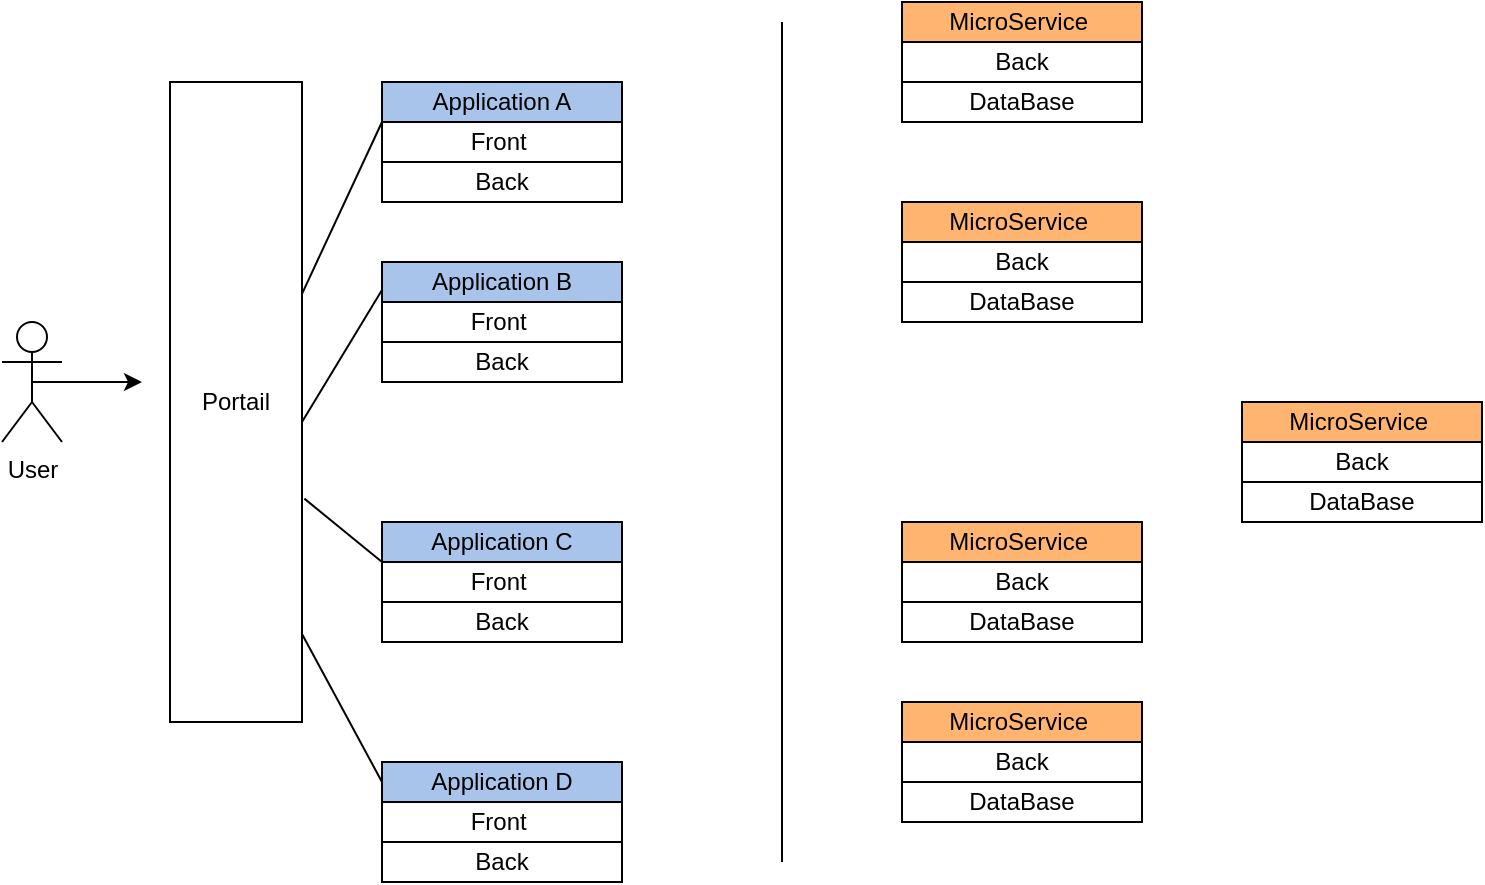 <mxfile version="13.8.9-1" type="github">
  <diagram id="q87qz0QwqE8sBQXYNTOX" name="Page-1">
    <mxGraphModel dx="1038" dy="548" grid="1" gridSize="10" guides="1" tooltips="1" connect="1" arrows="1" fold="1" page="1" pageScale="1" pageWidth="827" pageHeight="1169" math="0" shadow="0">
      <root>
        <mxCell id="0" />
        <mxCell id="1" parent="0" />
        <mxCell id="-Fz0O9VPjYnXU61P3-lc-1" value="Application A" style="rounded=0;whiteSpace=wrap;html=1;fillColor=#A9C4EB;" parent="1" vertex="1">
          <mxGeometry x="240" y="50" width="120" height="20" as="geometry" />
        </mxCell>
        <mxCell id="-Fz0O9VPjYnXU61P3-lc-2" value="User" style="shape=umlActor;verticalLabelPosition=bottom;verticalAlign=top;html=1;outlineConnect=0;" parent="1" vertex="1">
          <mxGeometry x="50" y="170" width="30" height="60" as="geometry" />
        </mxCell>
        <mxCell id="-Fz0O9VPjYnXU61P3-lc-5" value="" style="endArrow=classic;html=1;exitX=0.5;exitY=0.5;exitDx=0;exitDy=0;exitPerimeter=0;" parent="1" source="-Fz0O9VPjYnXU61P3-lc-2" edge="1">
          <mxGeometry width="50" height="50" relative="1" as="geometry">
            <mxPoint x="390" y="300" as="sourcePoint" />
            <mxPoint x="120" y="200" as="targetPoint" />
          </mxGeometry>
        </mxCell>
        <mxCell id="-Fz0O9VPjYnXU61P3-lc-10" style="edgeStyle=orthogonalEdgeStyle;rounded=0;orthogonalLoop=1;jettySize=auto;html=1;exitX=0.5;exitY=1;exitDx=0;exitDy=0;" parent="1" edge="1">
          <mxGeometry relative="1" as="geometry">
            <mxPoint x="745" y="200" as="sourcePoint" />
            <mxPoint x="745" y="200" as="targetPoint" />
          </mxGeometry>
        </mxCell>
        <mxCell id="-Fz0O9VPjYnXU61P3-lc-11" value="Portail" style="rounded=0;whiteSpace=wrap;html=1;" parent="1" vertex="1">
          <mxGeometry x="134" y="50" width="66" height="320" as="geometry" />
        </mxCell>
        <mxCell id="-Fz0O9VPjYnXU61P3-lc-12" value="Front&amp;nbsp;" style="rounded=0;whiteSpace=wrap;html=1;" parent="1" vertex="1">
          <mxGeometry x="240" y="70" width="120" height="20" as="geometry" />
        </mxCell>
        <mxCell id="-Fz0O9VPjYnXU61P3-lc-13" value="Back" style="rounded=0;whiteSpace=wrap;html=1;" parent="1" vertex="1">
          <mxGeometry x="240" y="90" width="120" height="20" as="geometry" />
        </mxCell>
        <mxCell id="-Fz0O9VPjYnXU61P3-lc-14" value="Application B" style="rounded=0;whiteSpace=wrap;html=1;fillColor=#A9C4EB;" parent="1" vertex="1">
          <mxGeometry x="240" y="140" width="120" height="20" as="geometry" />
        </mxCell>
        <mxCell id="-Fz0O9VPjYnXU61P3-lc-15" value="Front&amp;nbsp;" style="rounded=0;whiteSpace=wrap;html=1;" parent="1" vertex="1">
          <mxGeometry x="240" y="160" width="120" height="20" as="geometry" />
        </mxCell>
        <mxCell id="-Fz0O9VPjYnXU61P3-lc-16" value="Back" style="rounded=0;whiteSpace=wrap;html=1;" parent="1" vertex="1">
          <mxGeometry x="240" y="180" width="120" height="20" as="geometry" />
        </mxCell>
        <mxCell id="-Fz0O9VPjYnXU61P3-lc-19" value="Back" style="rounded=0;whiteSpace=wrap;html=1;" parent="1" vertex="1">
          <mxGeometry x="240" y="310" width="120" height="20" as="geometry" />
        </mxCell>
        <mxCell id="-Fz0O9VPjYnXU61P3-lc-20" value="Application D" style="rounded=0;whiteSpace=wrap;html=1;fillColor=#A9C4EB;" parent="1" vertex="1">
          <mxGeometry x="240" y="390" width="120" height="20" as="geometry" />
        </mxCell>
        <mxCell id="-Fz0O9VPjYnXU61P3-lc-21" value="Front&amp;nbsp;" style="rounded=0;whiteSpace=wrap;html=1;" parent="1" vertex="1">
          <mxGeometry x="240" y="410" width="120" height="20" as="geometry" />
        </mxCell>
        <mxCell id="-Fz0O9VPjYnXU61P3-lc-22" value="Back" style="rounded=0;whiteSpace=wrap;html=1;" parent="1" vertex="1">
          <mxGeometry x="240" y="430" width="120" height="20" as="geometry" />
        </mxCell>
        <mxCell id="-Fz0O9VPjYnXU61P3-lc-23" value="MicroService&amp;nbsp;" style="rounded=0;whiteSpace=wrap;html=1;fillColor=#FFB570;" parent="1" vertex="1">
          <mxGeometry x="500" y="10" width="120" height="20" as="geometry" />
        </mxCell>
        <mxCell id="-Fz0O9VPjYnXU61P3-lc-24" value="Back" style="rounded=0;whiteSpace=wrap;html=1;" parent="1" vertex="1">
          <mxGeometry x="500" y="30" width="120" height="20" as="geometry" />
        </mxCell>
        <mxCell id="-Fz0O9VPjYnXU61P3-lc-25" value="DataBase" style="rounded=0;whiteSpace=wrap;html=1;" parent="1" vertex="1">
          <mxGeometry x="500" y="50" width="120" height="20" as="geometry" />
        </mxCell>
        <mxCell id="-Fz0O9VPjYnXU61P3-lc-26" value="MicroService&amp;nbsp;" style="rounded=0;whiteSpace=wrap;html=1;fillColor=#FFB570;" parent="1" vertex="1">
          <mxGeometry x="500" y="110" width="120" height="20" as="geometry" />
        </mxCell>
        <mxCell id="-Fz0O9VPjYnXU61P3-lc-27" value="Back" style="rounded=0;whiteSpace=wrap;html=1;" parent="1" vertex="1">
          <mxGeometry x="500" y="130" width="120" height="20" as="geometry" />
        </mxCell>
        <mxCell id="-Fz0O9VPjYnXU61P3-lc-28" value="DataBase" style="rounded=0;whiteSpace=wrap;html=1;" parent="1" vertex="1">
          <mxGeometry x="500" y="150" width="120" height="20" as="geometry" />
        </mxCell>
        <mxCell id="-Fz0O9VPjYnXU61P3-lc-29" value="MicroService&amp;nbsp;" style="rounded=0;whiteSpace=wrap;html=1;fillColor=#FFB570;" parent="1" vertex="1">
          <mxGeometry x="500" y="270" width="120" height="20" as="geometry" />
        </mxCell>
        <mxCell id="-Fz0O9VPjYnXU61P3-lc-30" value="Back" style="rounded=0;whiteSpace=wrap;html=1;" parent="1" vertex="1">
          <mxGeometry x="500" y="290" width="120" height="20" as="geometry" />
        </mxCell>
        <mxCell id="-Fz0O9VPjYnXU61P3-lc-31" value="DataBase" style="rounded=0;whiteSpace=wrap;html=1;" parent="1" vertex="1">
          <mxGeometry x="500" y="310" width="120" height="20" as="geometry" />
        </mxCell>
        <mxCell id="-Fz0O9VPjYnXU61P3-lc-32" value="MicroService&amp;nbsp;" style="rounded=0;whiteSpace=wrap;html=1;fillColor=#FFB570;" parent="1" vertex="1">
          <mxGeometry x="500" y="360" width="120" height="20" as="geometry" />
        </mxCell>
        <mxCell id="-Fz0O9VPjYnXU61P3-lc-33" value="Back" style="rounded=0;whiteSpace=wrap;html=1;" parent="1" vertex="1">
          <mxGeometry x="500" y="380" width="120" height="20" as="geometry" />
        </mxCell>
        <mxCell id="-Fz0O9VPjYnXU61P3-lc-34" value="DataBase" style="rounded=0;whiteSpace=wrap;html=1;" parent="1" vertex="1">
          <mxGeometry x="500" y="400" width="120" height="20" as="geometry" />
        </mxCell>
        <mxCell id="-Fz0O9VPjYnXU61P3-lc-35" value="MicroService&amp;nbsp;" style="rounded=0;whiteSpace=wrap;html=1;fillColor=#FFB570;" parent="1" vertex="1">
          <mxGeometry x="670" y="210" width="120" height="20" as="geometry" />
        </mxCell>
        <mxCell id="-Fz0O9VPjYnXU61P3-lc-36" value="Back" style="rounded=0;whiteSpace=wrap;html=1;" parent="1" vertex="1">
          <mxGeometry x="670" y="230" width="120" height="20" as="geometry" />
        </mxCell>
        <mxCell id="-Fz0O9VPjYnXU61P3-lc-37" value="DataBase" style="rounded=0;whiteSpace=wrap;html=1;" parent="1" vertex="1">
          <mxGeometry x="670" y="250" width="120" height="20" as="geometry" />
        </mxCell>
        <mxCell id="-Fz0O9VPjYnXU61P3-lc-38" value="" style="endArrow=none;html=1;exitX=0;exitY=0.5;exitDx=0;exitDy=0;" parent="1" source="-Fz0O9VPjYnXU61P3-lc-20" edge="1">
          <mxGeometry width="50" height="50" relative="1" as="geometry">
            <mxPoint x="240" y="320" as="sourcePoint" />
            <mxPoint x="200" y="326" as="targetPoint" />
          </mxGeometry>
        </mxCell>
        <mxCell id="-Fz0O9VPjYnXU61P3-lc-39" value="" style="endArrow=none;html=1;exitX=1.018;exitY=0.651;exitDx=0;exitDy=0;exitPerimeter=0;entryX=0;entryY=1;entryDx=0;entryDy=0;" parent="1" source="-Fz0O9VPjYnXU61P3-lc-11" edge="1" target="-Fz0O9VPjYnXU61P3-lc-42">
          <mxGeometry width="50" height="50" relative="1" as="geometry">
            <mxPoint x="490" y="290" as="sourcePoint" />
            <mxPoint x="240" y="250" as="targetPoint" />
          </mxGeometry>
        </mxCell>
        <mxCell id="-Fz0O9VPjYnXU61P3-lc-40" value="" style="endArrow=none;html=1;exitX=1;exitY=0.331;exitDx=0;exitDy=0;exitPerimeter=0;entryX=0;entryY=0;entryDx=0;entryDy=0;" parent="1" source="-Fz0O9VPjYnXU61P3-lc-11" target="-Fz0O9VPjYnXU61P3-lc-12" edge="1">
          <mxGeometry width="50" height="50" relative="1" as="geometry">
            <mxPoint x="190" y="150" as="sourcePoint" />
            <mxPoint x="240" y="100" as="targetPoint" />
          </mxGeometry>
        </mxCell>
        <mxCell id="-Fz0O9VPjYnXU61P3-lc-41" value="" style="endArrow=none;html=1;" parent="1" edge="1">
          <mxGeometry width="50" height="50" relative="1" as="geometry">
            <mxPoint x="200" y="220" as="sourcePoint" />
            <mxPoint x="240" y="154" as="targetPoint" />
            <Array as="points" />
          </mxGeometry>
        </mxCell>
        <mxCell id="-Fz0O9VPjYnXU61P3-lc-42" value="Application C" style="rounded=0;whiteSpace=wrap;html=1;fillColor=#A9C4EB;" parent="1" vertex="1">
          <mxGeometry x="240" y="270" width="120" height="20" as="geometry" />
        </mxCell>
        <mxCell id="-Fz0O9VPjYnXU61P3-lc-43" value="Front&amp;nbsp;" style="rounded=0;whiteSpace=wrap;html=1;" parent="1" vertex="1">
          <mxGeometry x="240" y="290" width="120" height="20" as="geometry" />
        </mxCell>
        <mxCell id="6cMaasl4A06SphGqTAwq-1" value="" style="endArrow=none;html=1;" edge="1" parent="1">
          <mxGeometry width="50" height="50" relative="1" as="geometry">
            <mxPoint x="440" y="440" as="sourcePoint" />
            <mxPoint x="440" y="20" as="targetPoint" />
          </mxGeometry>
        </mxCell>
      </root>
    </mxGraphModel>
  </diagram>
</mxfile>
